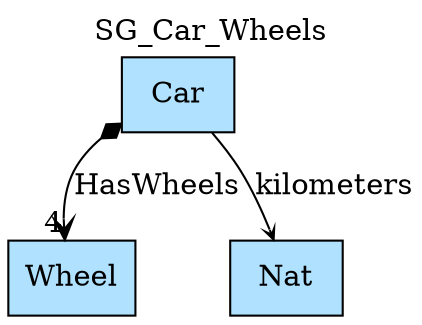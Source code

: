 digraph {graph[label=SG_Car_Wheels,labelloc=tl,labelfontsize=12];
"Car"[shape=record,fillcolor=lightskyblue1,style = filled,label="Car"];
"Wheel"[shape=record,fillcolor=lightskyblue1,style = filled,label="Wheel"];
"Nat"[shape=record,fillcolor=lightskyblue1,style = filled,label="Nat"];

"Car"->"Wheel"[label="HasWheels",arrowhead=vee,arrowtail=diamond,dir=both,headlabel="4"];
"Car"->"Nat"[label="kilometers",arrowhead=vee,headlabel="",arrowsize=.5];
}